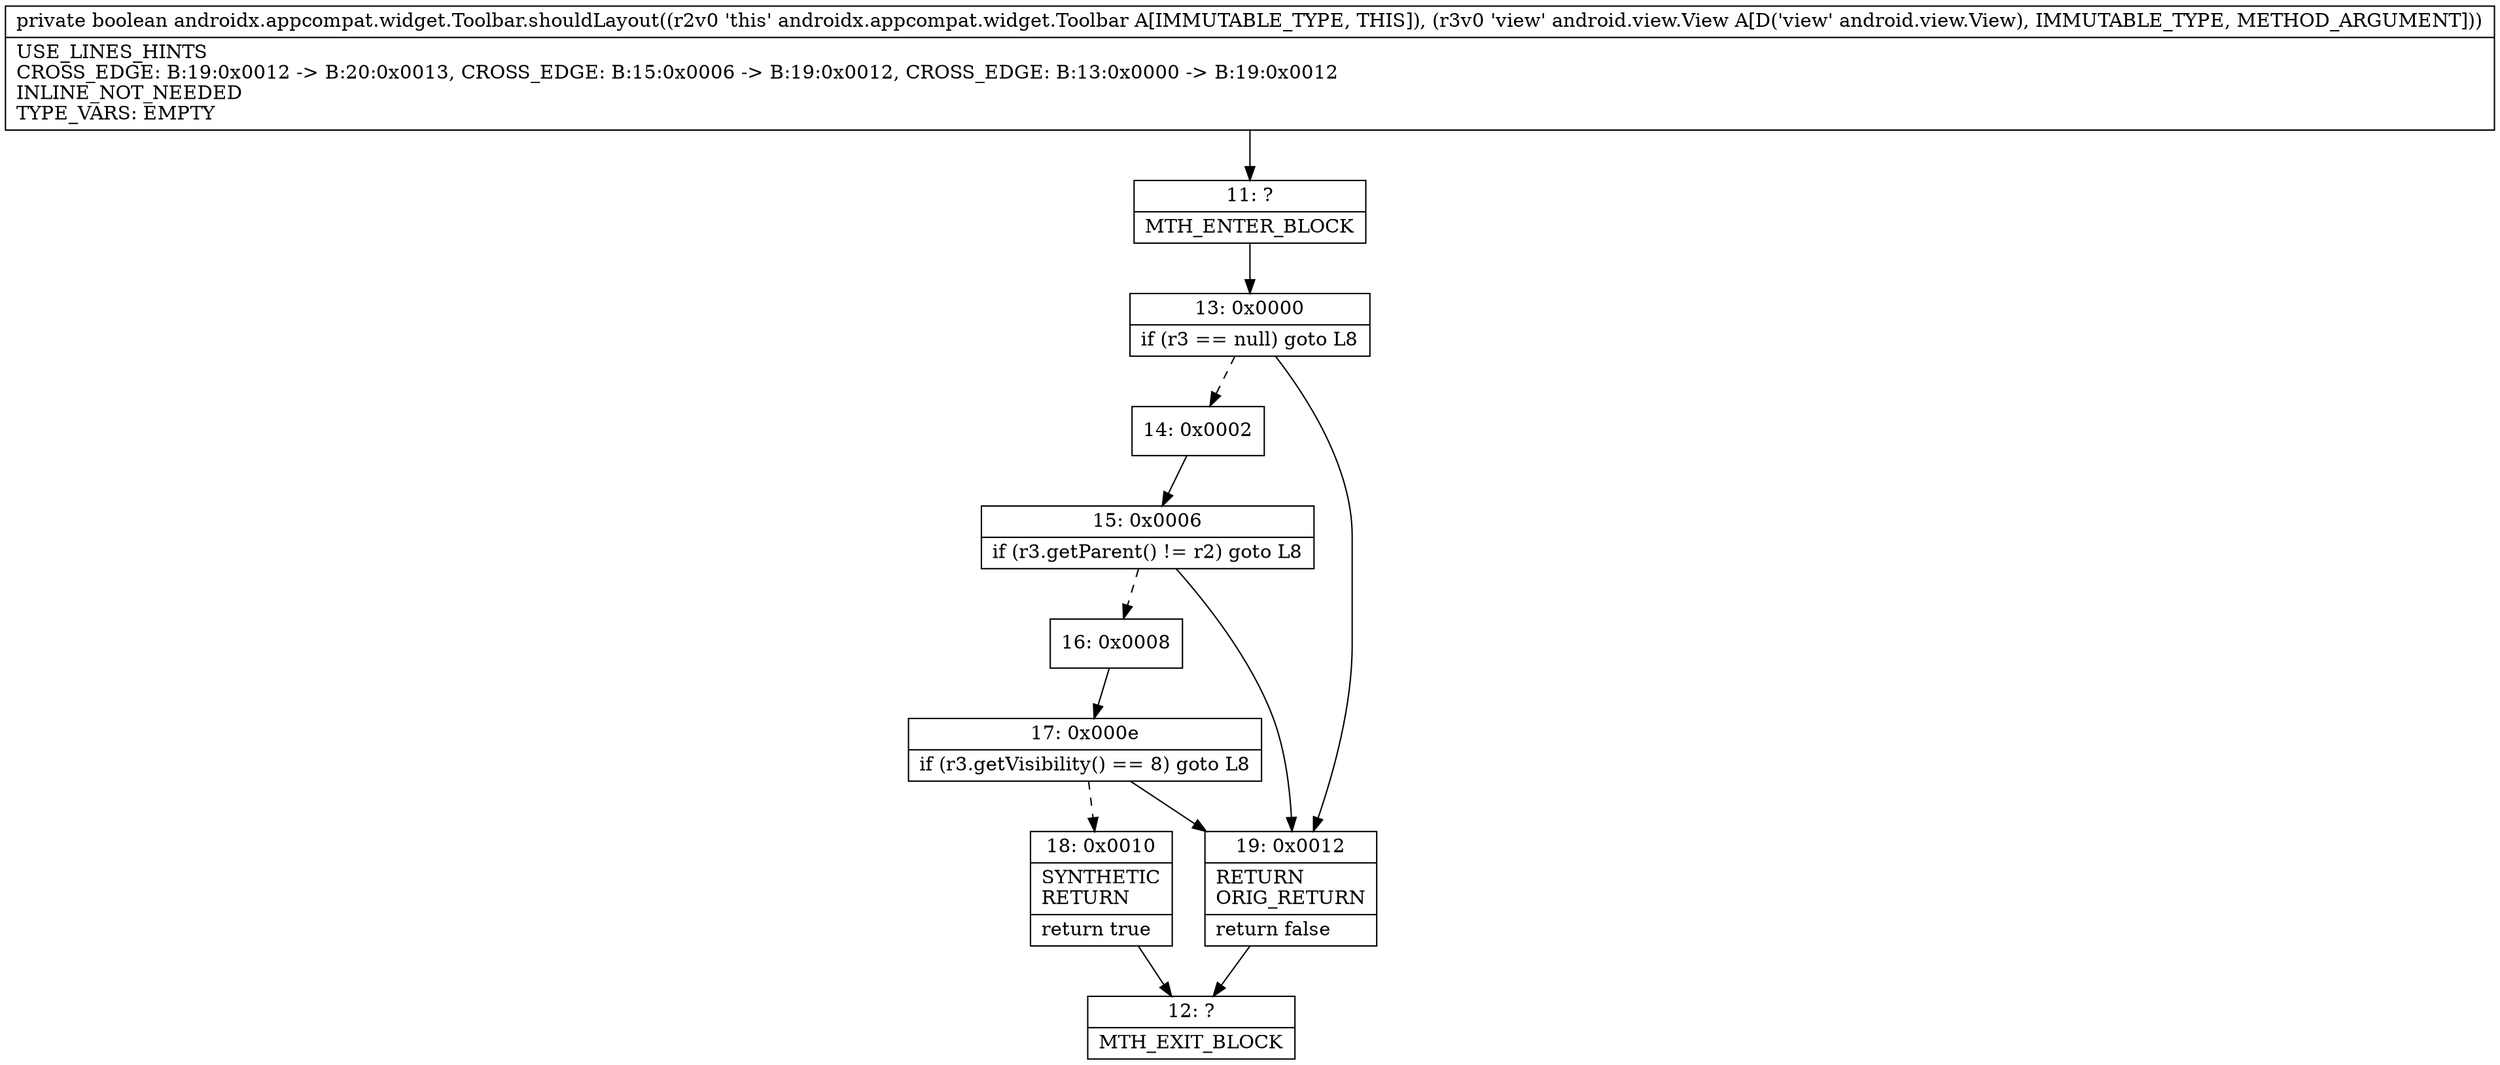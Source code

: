 digraph "CFG forandroidx.appcompat.widget.Toolbar.shouldLayout(Landroid\/view\/View;)Z" {
Node_11 [shape=record,label="{11\:\ ?|MTH_ENTER_BLOCK\l}"];
Node_13 [shape=record,label="{13\:\ 0x0000|if (r3 == null) goto L8\l}"];
Node_14 [shape=record,label="{14\:\ 0x0002}"];
Node_15 [shape=record,label="{15\:\ 0x0006|if (r3.getParent() != r2) goto L8\l}"];
Node_16 [shape=record,label="{16\:\ 0x0008}"];
Node_17 [shape=record,label="{17\:\ 0x000e|if (r3.getVisibility() == 8) goto L8\l}"];
Node_18 [shape=record,label="{18\:\ 0x0010|SYNTHETIC\lRETURN\l|return true\l}"];
Node_12 [shape=record,label="{12\:\ ?|MTH_EXIT_BLOCK\l}"];
Node_19 [shape=record,label="{19\:\ 0x0012|RETURN\lORIG_RETURN\l|return false\l}"];
MethodNode[shape=record,label="{private boolean androidx.appcompat.widget.Toolbar.shouldLayout((r2v0 'this' androidx.appcompat.widget.Toolbar A[IMMUTABLE_TYPE, THIS]), (r3v0 'view' android.view.View A[D('view' android.view.View), IMMUTABLE_TYPE, METHOD_ARGUMENT]))  | USE_LINES_HINTS\lCROSS_EDGE: B:19:0x0012 \-\> B:20:0x0013, CROSS_EDGE: B:15:0x0006 \-\> B:19:0x0012, CROSS_EDGE: B:13:0x0000 \-\> B:19:0x0012\lINLINE_NOT_NEEDED\lTYPE_VARS: EMPTY\l}"];
MethodNode -> Node_11;Node_11 -> Node_13;
Node_13 -> Node_14[style=dashed];
Node_13 -> Node_19;
Node_14 -> Node_15;
Node_15 -> Node_16[style=dashed];
Node_15 -> Node_19;
Node_16 -> Node_17;
Node_17 -> Node_18[style=dashed];
Node_17 -> Node_19;
Node_18 -> Node_12;
Node_19 -> Node_12;
}

